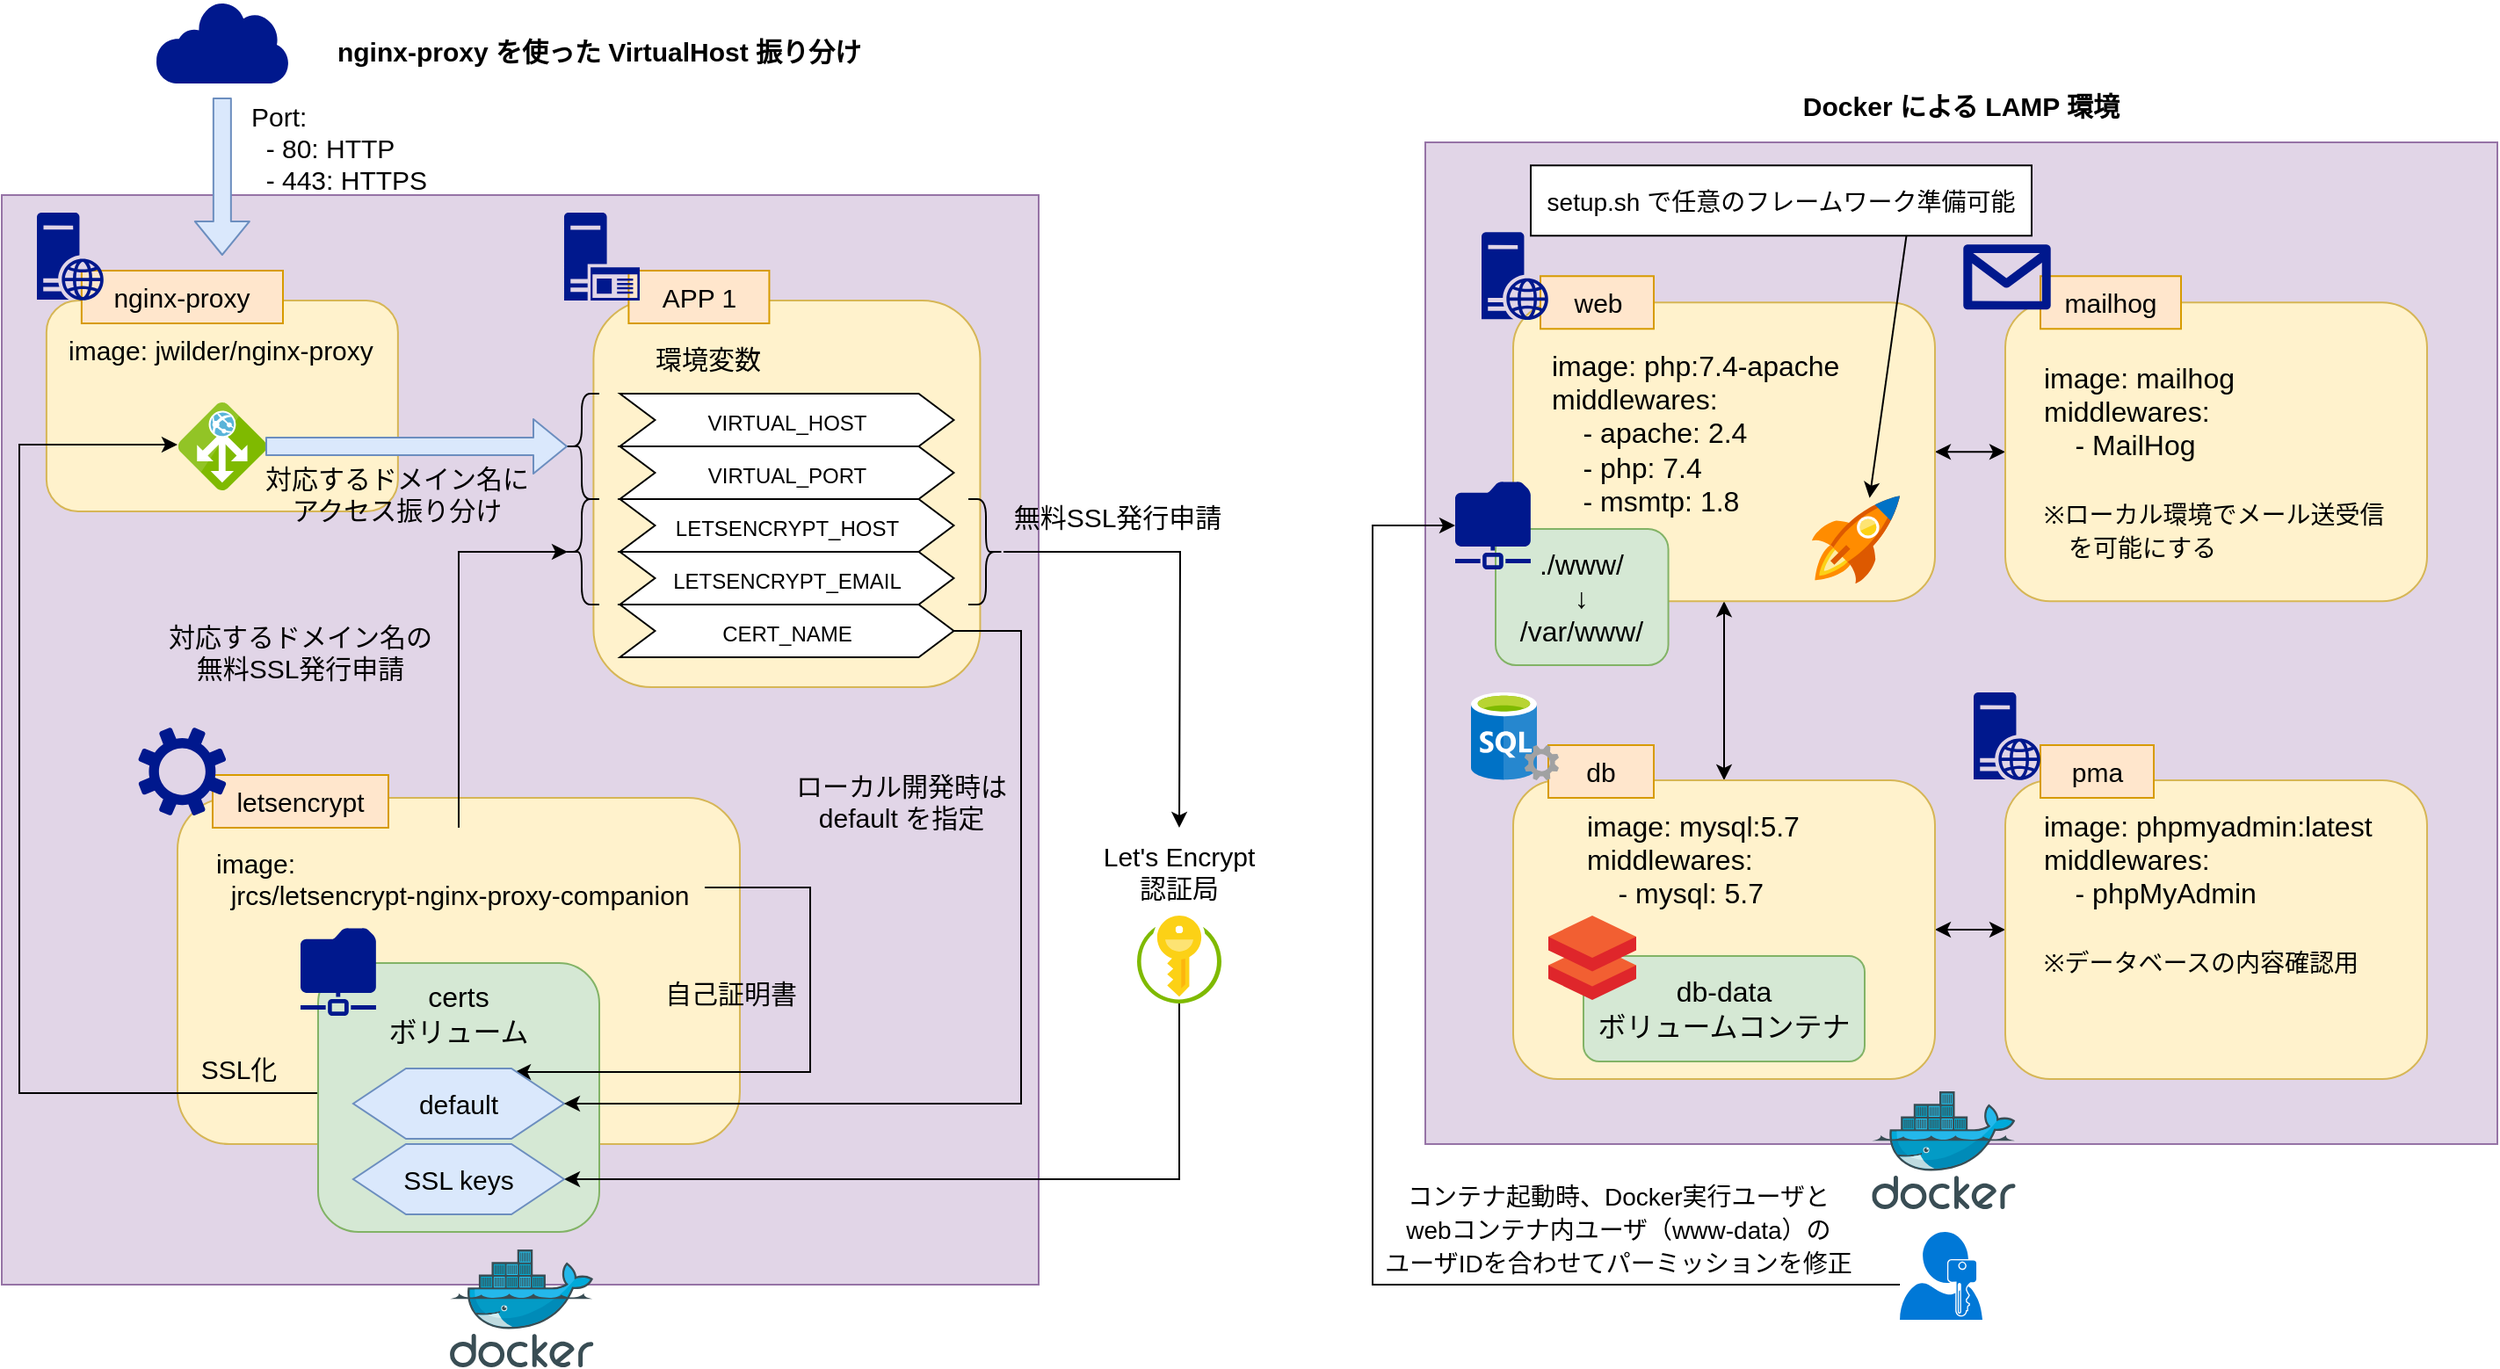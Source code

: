 <mxfile version="13.4.9">
    <diagram id="6hGFLwfOUW9BJ-s0fimq" name="Page-1">
        <mxGraphModel dx="1010" dy="783" grid="1" gridSize="10" guides="1" tooltips="1" connect="1" arrows="1" fold="1" page="1" pageScale="1" pageWidth="827" pageHeight="1169" math="0" shadow="0">
            <root>
                <mxCell id="0"/>
                <mxCell id="1" parent="0"/>
                <mxCell id="2" value="" style="rounded=0;whiteSpace=wrap;html=1;fontSize=15;align=center;fillColor=#e1d5e7;strokeColor=#9673a6;" vertex="1" parent="1">
                    <mxGeometry x="20" y="140" width="590" height="620" as="geometry"/>
                </mxCell>
                <mxCell id="3" value="" style="rounded=1;whiteSpace=wrap;html=1;fontSize=16;fillColor=#fff2cc;strokeColor=#d6b656;" vertex="1" parent="1">
                    <mxGeometry x="119.99" y="483" width="320" height="197" as="geometry"/>
                </mxCell>
                <mxCell id="4" value="" style="rounded=1;whiteSpace=wrap;html=1;fontSize=16;fillColor=#fff2cc;strokeColor=#d6b656;" vertex="1" parent="1">
                    <mxGeometry x="45.44" y="200" width="200" height="120" as="geometry"/>
                </mxCell>
                <mxCell id="5" value="" style="aspect=fixed;html=1;points=[];align=center;image;fontSize=12;image=img/lib/mscae/Docker.svg;" vertex="1" parent="1">
                    <mxGeometry x="275" y="740" width="81.71" height="67" as="geometry"/>
                </mxCell>
                <mxCell id="6" style="edgeStyle=orthogonalEdgeStyle;rounded=0;orthogonalLoop=1;jettySize=auto;html=1;exitX=0;exitY=0.5;exitDx=0;exitDy=0;entryX=-0.009;entryY=0.48;entryDx=0;entryDy=0;entryPerimeter=0;fontSize=15;" edge="1" parent="1" source="7" target="21">
                    <mxGeometry relative="1" as="geometry">
                        <Array as="points">
                            <mxPoint x="200" y="651"/>
                            <mxPoint x="30" y="651"/>
                            <mxPoint x="30" y="282"/>
                        </Array>
                    </mxGeometry>
                </mxCell>
                <mxCell id="7" value="" style="rounded=1;whiteSpace=wrap;html=1;fontSize=16;align=center;fillColor=#d5e8d4;strokeColor=#82b366;" vertex="1" parent="1">
                    <mxGeometry x="200" y="577" width="160" height="153" as="geometry"/>
                </mxCell>
                <mxCell id="8" style="edgeStyle=orthogonalEdgeStyle;rounded=0;orthogonalLoop=1;jettySize=auto;html=1;fontSize=15;entryX=0.767;entryY=0.05;entryDx=0;entryDy=0;entryPerimeter=0;" edge="1" parent="1" source="10" target="16">
                    <mxGeometry relative="1" as="geometry">
                        <Array as="points">
                            <mxPoint x="480" y="534"/>
                            <mxPoint x="480" y="639"/>
                        </Array>
                    </mxGeometry>
                </mxCell>
                <mxCell id="9" style="edgeStyle=orthogonalEdgeStyle;rounded=0;orthogonalLoop=1;jettySize=auto;html=1;entryX=0.1;entryY=0.5;entryDx=0;entryDy=0;entryPerimeter=0;fontSize=15;" edge="1" parent="1" source="10" target="37">
                    <mxGeometry relative="1" as="geometry">
                        <Array as="points">
                            <mxPoint x="280" y="343"/>
                        </Array>
                    </mxGeometry>
                </mxCell>
                <mxCell id="10" value="image:&lt;br&gt;&amp;nbsp; jrcs/letsencrypt-nginx-proxy-companion" style="text;html=1;strokeColor=none;fillColor=none;align=left;verticalAlign=middle;whiteSpace=wrap;rounded=0;fontSize=15;" vertex="1" parent="1">
                    <mxGeometry x="140" y="500" width="280" height="57" as="geometry"/>
                </mxCell>
                <mxCell id="11" value="" style="aspect=fixed;pointerEvents=1;shadow=0;dashed=0;html=1;strokeColor=none;labelPosition=center;verticalLabelPosition=bottom;verticalAlign=top;align=center;fillColor=#00188D;shape=mxgraph.mscae.enterprise.shared_folder;fontSize=15;" vertex="1" parent="1">
                    <mxGeometry x="190" y="557" width="43" height="50" as="geometry"/>
                </mxCell>
                <mxCell id="12" value="letsencrypt" style="rounded=0;whiteSpace=wrap;html=1;fontSize=15;align=center;fillColor=#ffe6cc;strokeColor=#d79b00;" vertex="1" parent="1">
                    <mxGeometry x="140" y="470" width="100" height="30" as="geometry"/>
                </mxCell>
                <mxCell id="13" style="edgeStyle=orthogonalEdgeStyle;rounded=0;orthogonalLoop=1;jettySize=auto;html=1;entryX=1;entryY=0.5;entryDx=0;entryDy=0;fontSize=15;" edge="1" parent="1" source="14" target="17">
                    <mxGeometry relative="1" as="geometry">
                        <Array as="points">
                            <mxPoint x="690" y="700"/>
                        </Array>
                    </mxGeometry>
                </mxCell>
                <mxCell id="14" value="" style="aspect=fixed;html=1;points=[];align=center;image;fontSize=12;image=img/lib/mscae/Key_Vaults.svg;" vertex="1" parent="1">
                    <mxGeometry x="666" y="550" width="48" height="50" as="geometry"/>
                </mxCell>
                <mxCell id="15" value="&lt;span style=&quot;font-size: 16px&quot;&gt;certs&lt;/span&gt;&lt;br style=&quot;font-size: 16px&quot;&gt;&lt;span style=&quot;font-size: 16px&quot;&gt;ボリューム&lt;/span&gt;" style="text;html=1;strokeColor=none;fillColor=none;align=center;verticalAlign=middle;whiteSpace=wrap;rounded=0;fontSize=15;" vertex="1" parent="1">
                    <mxGeometry x="235" y="584" width="90" height="43" as="geometry"/>
                </mxCell>
                <mxCell id="16" value="default" style="shape=hexagon;perimeter=hexagonPerimeter2;whiteSpace=wrap;html=1;fontSize=15;align=center;fillColor=#dae8fc;strokeColor=#6c8ebf;" vertex="1" parent="1">
                    <mxGeometry x="219.99" y="637" width="120" height="40" as="geometry"/>
                </mxCell>
                <mxCell id="17" value="SSL keys" style="shape=hexagon;perimeter=hexagonPerimeter2;whiteSpace=wrap;html=1;fontSize=15;align=center;fillColor=#dae8fc;strokeColor=#6c8ebf;" vertex="1" parent="1">
                    <mxGeometry x="219.99" y="680" width="120" height="40" as="geometry"/>
                </mxCell>
                <mxCell id="18" value="自己証明書" style="text;html=1;strokeColor=none;fillColor=none;align=center;verticalAlign=middle;whiteSpace=wrap;rounded=0;fontSize=15;" vertex="1" parent="1">
                    <mxGeometry x="390" y="584" width="90" height="20" as="geometry"/>
                </mxCell>
                <mxCell id="19" value="nginx-proxy" style="rounded=0;whiteSpace=wrap;html=1;fontSize=15;align=center;fillColor=#ffe6cc;strokeColor=#d79b00;" vertex="1" parent="1">
                    <mxGeometry x="65.44" y="183" width="114.56" height="30" as="geometry"/>
                </mxCell>
                <mxCell id="20" value="image: jwilder/nginx-proxy" style="text;html=1;strokeColor=none;fillColor=none;align=left;verticalAlign=middle;whiteSpace=wrap;rounded=0;fontSize=15;" vertex="1" parent="1">
                    <mxGeometry x="55.87" y="213" width="179.14" height="30" as="geometry"/>
                </mxCell>
                <mxCell id="21" value="" style="aspect=fixed;html=1;points=[];align=center;image;fontSize=12;image=img/lib/mscae/Application_Gateway.svg;" vertex="1" parent="1">
                    <mxGeometry x="120.44" y="258" width="50" height="50" as="geometry"/>
                </mxCell>
                <mxCell id="22" value="SSL化" style="text;html=1;strokeColor=none;fillColor=none;align=center;verticalAlign=middle;whiteSpace=wrap;rounded=0;fontSize=15;" vertex="1" parent="1">
                    <mxGeometry x="120.44" y="627" width="70.01" height="20" as="geometry"/>
                </mxCell>
                <mxCell id="23" value="" style="aspect=fixed;pointerEvents=1;shadow=0;dashed=0;html=1;strokeColor=none;labelPosition=center;verticalLabelPosition=bottom;verticalAlign=top;align=center;fillColor=#00188D;shape=mxgraph.mscae.enterprise.internet;fontSize=15;" vertex="1" parent="1">
                    <mxGeometry x="107.54" y="29.5" width="75.81" height="47" as="geometry"/>
                </mxCell>
                <mxCell id="24" value="" style="shape=flexArrow;endArrow=classic;html=1;fontSize=15;fillColor=#dae8fc;strokeColor=#6c8ebf;" edge="1" parent="1">
                    <mxGeometry width="50" height="50" relative="1" as="geometry">
                        <mxPoint x="145.43" y="84.5" as="sourcePoint"/>
                        <mxPoint x="145.43" y="174.5" as="targetPoint"/>
                    </mxGeometry>
                </mxCell>
                <mxCell id="25" value="&lt;div&gt;&lt;span&gt;Port:&lt;/span&gt;&lt;/div&gt;&lt;div&gt;&lt;span&gt;&amp;nbsp; - 80: HTTP&lt;/span&gt;&lt;/div&gt;&lt;div&gt;&lt;span&gt;&amp;nbsp; - 443: HTTPS&lt;/span&gt;&lt;/div&gt;" style="text;html=1;strokeColor=none;fillColor=none;align=left;verticalAlign=middle;whiteSpace=wrap;rounded=0;fontSize=15;" vertex="1" parent="1">
                    <mxGeometry x="160.44" y="83" width="120" height="60" as="geometry"/>
                </mxCell>
                <mxCell id="26" value="" style="rounded=1;whiteSpace=wrap;html=1;fontSize=16;fillColor=#fff2cc;strokeColor=#d6b656;" vertex="1" parent="1">
                    <mxGeometry x="356.71" y="200" width="220.01" height="220" as="geometry"/>
                </mxCell>
                <mxCell id="27" value="APP 1" style="rounded=0;whiteSpace=wrap;html=1;fontSize=15;align=center;fillColor=#ffe6cc;strokeColor=#d79b00;" vertex="1" parent="1">
                    <mxGeometry x="376.71" y="183" width="80" height="30" as="geometry"/>
                </mxCell>
                <mxCell id="28" value="&lt;font style=&quot;font-size: 12px&quot;&gt;VIRTUAL_HOST&lt;/font&gt;" style="shape=step;perimeter=stepPerimeter;whiteSpace=wrap;html=1;fixedSize=1;fontSize=15;align=center;" vertex="1" parent="1">
                    <mxGeometry x="371.72" y="253" width="190" height="30" as="geometry"/>
                </mxCell>
                <mxCell id="29" value="&lt;font style=&quot;font-size: 12px&quot;&gt;VIRTUAL_PORT&lt;/font&gt;" style="shape=step;perimeter=stepPerimeter;whiteSpace=wrap;html=1;fixedSize=1;fontSize=15;align=center;" vertex="1" parent="1">
                    <mxGeometry x="371.72" y="283" width="190" height="30" as="geometry"/>
                </mxCell>
                <mxCell id="30" value="&lt;font style=&quot;font-size: 12px&quot;&gt;LETSENCRYPT_HOST&lt;/font&gt;" style="shape=step;perimeter=stepPerimeter;whiteSpace=wrap;html=1;fixedSize=1;fontSize=15;align=center;" vertex="1" parent="1">
                    <mxGeometry x="371.72" y="313" width="190" height="30" as="geometry"/>
                </mxCell>
                <mxCell id="31" value="&lt;font style=&quot;font-size: 12px&quot;&gt;LETSENCRYPT_EMAIL&lt;/font&gt;" style="shape=step;perimeter=stepPerimeter;whiteSpace=wrap;html=1;fixedSize=1;fontSize=15;align=center;" vertex="1" parent="1">
                    <mxGeometry x="371.72" y="343" width="190" height="30" as="geometry"/>
                </mxCell>
                <mxCell id="32" style="edgeStyle=orthogonalEdgeStyle;rounded=0;orthogonalLoop=1;jettySize=auto;html=1;fontSize=15;entryX=1;entryY=0.5;entryDx=0;entryDy=0;" edge="1" parent="1" source="33" target="16">
                    <mxGeometry relative="1" as="geometry">
                        <mxPoint x="311" y="680" as="targetPoint"/>
                        <Array as="points">
                            <mxPoint x="600" y="388"/>
                            <mxPoint x="600" y="657"/>
                        </Array>
                    </mxGeometry>
                </mxCell>
                <mxCell id="33" value="&lt;font style=&quot;font-size: 12px&quot;&gt;CERT_NAME&lt;/font&gt;" style="shape=step;perimeter=stepPerimeter;whiteSpace=wrap;html=1;fixedSize=1;fontSize=15;align=center;" vertex="1" parent="1">
                    <mxGeometry x="371.72" y="373" width="190" height="30" as="geometry"/>
                </mxCell>
                <mxCell id="34" value="環境変数" style="text;html=1;strokeColor=none;fillColor=none;align=center;verticalAlign=middle;whiteSpace=wrap;rounded=0;fontSize=15;" vertex="1" parent="1">
                    <mxGeometry x="376.71" y="223" width="90" height="20" as="geometry"/>
                </mxCell>
                <mxCell id="35" value="" style="shape=curlyBracket;whiteSpace=wrap;html=1;rounded=1;fontSize=15;align=left;" vertex="1" parent="1">
                    <mxGeometry x="340" y="253" width="20" height="60" as="geometry"/>
                </mxCell>
                <mxCell id="36" value="対応するドメイン名にアクセス振り分け" style="text;html=1;strokeColor=none;fillColor=none;align=center;verticalAlign=middle;whiteSpace=wrap;rounded=0;fontSize=15;" vertex="1" parent="1">
                    <mxGeometry x="165.44" y="290" width="160.01" height="40" as="geometry"/>
                </mxCell>
                <mxCell id="37" value="" style="shape=curlyBracket;whiteSpace=wrap;html=1;rounded=1;fontSize=15;align=left;" vertex="1" parent="1">
                    <mxGeometry x="340" y="313" width="20" height="60" as="geometry"/>
                </mxCell>
                <mxCell id="38" value="対応するドメイン名の&lt;br&gt;無料SSL発行申請" style="text;html=1;strokeColor=none;fillColor=none;align=center;verticalAlign=middle;whiteSpace=wrap;rounded=0;fontSize=15;" vertex="1" parent="1">
                    <mxGeometry x="110.0" y="380" width="160.01" height="40" as="geometry"/>
                </mxCell>
                <mxCell id="39" style="edgeStyle=orthogonalEdgeStyle;rounded=0;orthogonalLoop=1;jettySize=auto;html=1;entryX=0.5;entryY=0;entryDx=0;entryDy=0;fontSize=15;" edge="1" parent="1" source="40">
                    <mxGeometry relative="1" as="geometry">
                        <mxPoint x="690" y="500" as="targetPoint"/>
                    </mxGeometry>
                </mxCell>
                <mxCell id="40" value="" style="shape=curlyBracket;whiteSpace=wrap;html=1;rounded=1;fontSize=15;align=left;flipV=1;flipH=1;" vertex="1" parent="1">
                    <mxGeometry x="570" y="313" width="20" height="60" as="geometry"/>
                </mxCell>
                <mxCell id="41" value="ローカル開発時は default を指定" style="text;html=1;strokeColor=none;fillColor=none;align=center;verticalAlign=middle;whiteSpace=wrap;rounded=0;fontSize=15;" vertex="1" parent="1">
                    <mxGeometry x="466.71" y="443" width="130" height="83" as="geometry"/>
                </mxCell>
                <mxCell id="42" value="無料SSL発行申請" style="text;html=1;strokeColor=none;fillColor=none;align=center;verticalAlign=middle;whiteSpace=wrap;rounded=0;fontSize=15;" vertex="1" parent="1">
                    <mxGeometry x="590" y="303" width="130" height="40" as="geometry"/>
                </mxCell>
                <mxCell id="43" value="" style="shape=flexArrow;endArrow=classic;html=1;fontSize=15;fillColor=#dae8fc;strokeColor=#6c8ebf;entryX=0.1;entryY=0.5;entryDx=0;entryDy=0;entryPerimeter=0;" edge="1" parent="1" target="35">
                    <mxGeometry width="50" height="50" relative="1" as="geometry">
                        <mxPoint x="170" y="283" as="sourcePoint"/>
                        <mxPoint x="211.0" y="373" as="targetPoint"/>
                    </mxGeometry>
                </mxCell>
                <mxCell id="44" value="" style="aspect=fixed;pointerEvents=1;shadow=0;dashed=0;html=1;strokeColor=none;labelPosition=center;verticalLabelPosition=bottom;verticalAlign=top;align=center;fillColor=#00188D;shape=mxgraph.mscae.enterprise.web_server;fontSize=15;fontColor=#FFFFFF;" vertex="1" parent="1">
                    <mxGeometry x="40" y="150" width="38" height="50" as="geometry"/>
                </mxCell>
                <mxCell id="45" value="" style="aspect=fixed;pointerEvents=1;shadow=0;dashed=0;html=1;strokeColor=none;labelPosition=center;verticalLabelPosition=bottom;verticalAlign=top;align=center;fillColor=#00188D;shape=mxgraph.mscae.enterprise.settings;fontSize=15;fontColor=#FFFFFF;" vertex="1" parent="1">
                    <mxGeometry x="97.72" y="443" width="50" height="50" as="geometry"/>
                </mxCell>
                <mxCell id="46" value="" style="aspect=fixed;pointerEvents=1;shadow=0;dashed=0;html=1;strokeColor=none;labelPosition=center;verticalLabelPosition=bottom;verticalAlign=top;align=center;fillColor=#00188D;shape=mxgraph.mscae.enterprise.application_server2;fontSize=15;fontColor=#FFFFFF;" vertex="1" parent="1">
                    <mxGeometry x="339.99" y="150" width="43" height="50" as="geometry"/>
                </mxCell>
                <mxCell id="47" value="nginx-proxy を使った VirtualHost 振り分け" style="text;html=1;strokeColor=none;fillColor=none;align=center;verticalAlign=middle;whiteSpace=wrap;rounded=0;fontSize=15;fontStyle=1" vertex="1" parent="1">
                    <mxGeometry x="200" y="39.5" width="320" height="37" as="geometry"/>
                </mxCell>
                <mxCell id="48" value="Let's Encrypt&lt;br&gt;認証局" style="text;html=1;strokeColor=none;fillColor=none;align=center;verticalAlign=middle;whiteSpace=wrap;rounded=0;fontSize=15;" vertex="1" parent="1">
                    <mxGeometry x="610" y="500" width="160" height="50" as="geometry"/>
                </mxCell>
                <mxCell id="49" value="" style="rounded=0;whiteSpace=wrap;html=1;fontSize=15;align=center;fillColor=#e1d5e7;strokeColor=#9673a6;" vertex="1" parent="1">
                    <mxGeometry x="830" y="110" width="610" height="570" as="geometry"/>
                </mxCell>
                <mxCell id="51" style="edgeStyle=orthogonalEdgeStyle;rounded=0;orthogonalLoop=1;jettySize=auto;html=1;entryX=0.5;entryY=0;entryDx=0;entryDy=0;startArrow=classic;startFill=1;" edge="1" parent="1" source="53" target="59">
                    <mxGeometry relative="1" as="geometry"/>
                </mxCell>
                <mxCell id="52" style="edgeStyle=orthogonalEdgeStyle;rounded=0;orthogonalLoop=1;jettySize=auto;html=1;entryX=0;entryY=0.5;entryDx=0;entryDy=0;startArrow=classic;startFill=1;" edge="1" parent="1" source="53" target="65">
                    <mxGeometry relative="1" as="geometry"/>
                </mxCell>
                <mxCell id="53" value="" style="rounded=1;whiteSpace=wrap;html=1;fontSize=16;fillColor=#fff2cc;strokeColor=#d6b656;" vertex="1" parent="1">
                    <mxGeometry x="880" y="201.13" width="240" height="170" as="geometry"/>
                </mxCell>
                <mxCell id="54" value="image: php:7.4-apache&lt;br&gt;middlewares:&lt;br&gt;&amp;nbsp; &amp;nbsp; - apache: 2.4&lt;br&gt;&amp;nbsp; &amp;nbsp; - php: 7.4&lt;br&gt;&amp;nbsp; &amp;nbsp; - msmtp: 1.8" style="text;html=1;strokeColor=none;fillColor=none;align=left;verticalAlign=top;whiteSpace=wrap;rounded=0;fontSize=16;" vertex="1" parent="1">
                    <mxGeometry x="900" y="221.13" width="200" height="117" as="geometry"/>
                </mxCell>
                <mxCell id="56" value="" style="endArrow=classic;html=1;fontSize=16;exitX=0.75;exitY=1;exitDx=0;exitDy=0;entryX=0.656;entryY=0.024;entryDx=0;entryDy=0;entryPerimeter=0;" edge="1" parent="1" target="81" source="57">
                    <mxGeometry width="50" height="50" relative="1" as="geometry">
                        <mxPoint x="1090" y="128.13" as="sourcePoint"/>
                        <mxPoint x="1069.153" y="306.13" as="targetPoint"/>
                    </mxGeometry>
                </mxCell>
                <mxCell id="57" value="&lt;font style=&quot;font-size: 14px&quot;&gt;setup.sh で任意のフレームワーク準備可能&lt;/font&gt;" style="text;html=1;align=center;verticalAlign=middle;whiteSpace=wrap;rounded=0;fontSize=16;fillColor=#ffffff;strokeColor=#000000;" vertex="1" parent="1">
                    <mxGeometry x="890" y="123.13" width="285" height="40" as="geometry"/>
                </mxCell>
                <mxCell id="58" style="edgeStyle=orthogonalEdgeStyle;rounded=0;orthogonalLoop=1;jettySize=auto;html=1;entryX=0;entryY=0.5;entryDx=0;entryDy=0;startArrow=classic;startFill=1;fontSize=16;" edge="1" parent="1" source="59" target="62">
                    <mxGeometry relative="1" as="geometry"/>
                </mxCell>
                <mxCell id="59" value="" style="rounded=1;whiteSpace=wrap;html=1;fontSize=16;fillColor=#fff2cc;strokeColor=#d6b656;" vertex="1" parent="1">
                    <mxGeometry x="880" y="473" width="240" height="170" as="geometry"/>
                </mxCell>
                <mxCell id="60" value="image: mysql:5.7&lt;br&gt;middlewares:&lt;br&gt;&amp;nbsp; &amp;nbsp; - mysql: 5.7" style="text;html=1;strokeColor=none;fillColor=none;align=left;verticalAlign=top;whiteSpace=wrap;rounded=0;fontSize=16;" vertex="1" parent="1">
                    <mxGeometry x="920" y="483" width="160" height="90" as="geometry"/>
                </mxCell>
                <mxCell id="61" value="db-data&lt;br&gt;ボリュームコンテナ" style="rounded=1;whiteSpace=wrap;html=1;fontSize=16;align=center;fillColor=#d5e8d4;strokeColor=#82b366;" vertex="1" parent="1">
                    <mxGeometry x="920" y="573" width="160" height="60" as="geometry"/>
                </mxCell>
                <mxCell id="62" value="" style="rounded=1;whiteSpace=wrap;html=1;fontSize=16;fillColor=#fff2cc;strokeColor=#d6b656;" vertex="1" parent="1">
                    <mxGeometry x="1160" y="473" width="240" height="170" as="geometry"/>
                </mxCell>
                <mxCell id="63" value="image: phpmyadmin:latest&lt;br&gt;middlewares:&lt;br&gt;&amp;nbsp; &amp;nbsp; - phpMyAdmin&lt;br&gt;&lt;br&gt;&lt;font style=&quot;font-size: 14px&quot;&gt;※データベースの内容確認用&lt;/font&gt;" style="text;html=1;strokeColor=none;fillColor=none;align=left;verticalAlign=top;whiteSpace=wrap;rounded=0;fontSize=16;" vertex="1" parent="1">
                    <mxGeometry x="1180" y="483" width="200" height="110" as="geometry"/>
                </mxCell>
                <mxCell id="64" value="&lt;span style=&quot;font-size: 14px&quot;&gt;コンテナ起動時、Docker実行ユーザと&lt;br&gt;webコンテナ内ユーザ（www-data）の&lt;br&gt;ユーザIDを合わせてパーミッションを修正&lt;br&gt;&lt;/span&gt;" style="text;html=1;strokeColor=none;fillColor=none;align=center;verticalAlign=middle;whiteSpace=wrap;rounded=0;fontSize=16;" vertex="1" parent="1">
                    <mxGeometry x="800" y="693" width="280" height="70" as="geometry"/>
                </mxCell>
                <mxCell id="65" value="" style="rounded=1;whiteSpace=wrap;html=1;fontSize=16;fillColor=#fff2cc;strokeColor=#d6b656;" vertex="1" parent="1">
                    <mxGeometry x="1160" y="201.13" width="240" height="170" as="geometry"/>
                </mxCell>
                <mxCell id="66" value="image: mailhog&lt;br&gt;middlewares:&lt;br&gt;&amp;nbsp; &amp;nbsp; - MailHog&lt;br&gt;&lt;br&gt;&lt;font style=&quot;font-size: 14px&quot;&gt;※ローカル環境でメール送受信&lt;br&gt;　を可能にする&lt;/font&gt;" style="text;html=1;strokeColor=none;fillColor=none;align=left;verticalAlign=top;whiteSpace=wrap;rounded=0;fontSize=16;" vertex="1" parent="1">
                    <mxGeometry x="1180" y="228.13" width="200" height="133" as="geometry"/>
                </mxCell>
                <mxCell id="67" value="" style="aspect=fixed;html=1;points=[];align=center;image;fontSize=12;image=img/lib/mscae/Databricks.svg;" vertex="1" parent="1">
                    <mxGeometry x="900" y="550" width="50" height="48" as="geometry"/>
                </mxCell>
                <mxCell id="69" value="web" style="rounded=0;whiteSpace=wrap;html=1;fontSize=15;align=center;fillColor=#ffe6cc;strokeColor=#d79b00;" vertex="1" parent="1">
                    <mxGeometry x="895.5" y="186.13" width="64.5" height="30" as="geometry"/>
                </mxCell>
                <mxCell id="70" value="" style="aspect=fixed;pointerEvents=1;shadow=0;dashed=0;html=1;strokeColor=none;labelPosition=center;verticalLabelPosition=bottom;verticalAlign=top;align=center;fillColor=#00188D;shape=mxgraph.mscae.enterprise.web_server;fontSize=15;fontColor=#FFFFFF;" vertex="1" parent="1">
                    <mxGeometry x="862" y="161.13" width="38" height="50" as="geometry"/>
                </mxCell>
                <mxCell id="71" value="db" style="rounded=0;whiteSpace=wrap;html=1;fontSize=15;align=center;fillColor=#ffe6cc;strokeColor=#d79b00;" vertex="1" parent="1">
                    <mxGeometry x="900" y="453" width="60" height="30" as="geometry"/>
                </mxCell>
                <mxCell id="72" value="pma" style="rounded=0;whiteSpace=wrap;html=1;fontSize=15;align=center;fillColor=#ffe6cc;strokeColor=#d79b00;" vertex="1" parent="1">
                    <mxGeometry x="1180" y="453" width="64.5" height="30" as="geometry"/>
                </mxCell>
                <mxCell id="73" value="" style="aspect=fixed;pointerEvents=1;shadow=0;dashed=0;html=1;strokeColor=none;labelPosition=center;verticalLabelPosition=bottom;verticalAlign=top;align=center;fillColor=#00188D;shape=mxgraph.mscae.enterprise.web_server;fontSize=15;fontColor=#FFFFFF;" vertex="1" parent="1">
                    <mxGeometry x="1142" y="423" width="38" height="50" as="geometry"/>
                </mxCell>
                <mxCell id="74" value="mailhog" style="rounded=0;whiteSpace=wrap;html=1;fontSize=15;align=center;fillColor=#ffe6cc;strokeColor=#d79b00;" vertex="1" parent="1">
                    <mxGeometry x="1180" y="186.13" width="80" height="30" as="geometry"/>
                </mxCell>
                <mxCell id="75" value="" style="aspect=fixed;html=1;points=[];align=center;image;fontSize=12;image=img/lib/mscae/SQL_Servers.svg;" vertex="1" parent="1">
                    <mxGeometry x="856" y="423" width="50" height="50" as="geometry"/>
                </mxCell>
                <mxCell id="76" value="" style="aspect=fixed;pointerEvents=1;shadow=0;dashed=0;html=1;strokeColor=none;labelPosition=center;verticalLabelPosition=bottom;verticalAlign=top;align=center;fillColor=#00188D;shape=mxgraph.azure.message2;fontSize=15;fontColor=#FFFFFF;" vertex="1" parent="1">
                    <mxGeometry x="1136" y="168.13" width="50" height="37" as="geometry"/>
                </mxCell>
                <mxCell id="77" value="" style="aspect=fixed;html=1;points=[];align=center;image;fontSize=12;image=img/lib/mscae/Docker.svg;" vertex="1" parent="1">
                    <mxGeometry x="1084.14" y="650" width="81.71" height="67" as="geometry"/>
                </mxCell>
                <mxCell id="78" style="edgeStyle=orthogonalEdgeStyle;rounded=0;orthogonalLoop=1;jettySize=auto;html=1;entryX=0;entryY=0.5;entryDx=0;entryDy=0;fontSize=15;fontColor=#FFFFFF;entryPerimeter=0;" edge="1" parent="1" source="79" target="83">
                    <mxGeometry relative="1" as="geometry">
                        <Array as="points">
                            <mxPoint x="800" y="760"/>
                            <mxPoint x="800" y="328"/>
                        </Array>
                    </mxGeometry>
                </mxCell>
                <mxCell id="79" value="" style="aspect=fixed;pointerEvents=1;shadow=0;dashed=0;html=1;strokeColor=none;labelPosition=center;verticalLabelPosition=bottom;verticalAlign=top;align=center;shape=mxgraph.mscae.enterprise.user_permissions;fillColor=#0078D7;fontSize=15;fontColor=#FFFFFF;" vertex="1" parent="1">
                    <mxGeometry x="1100" y="730" width="47" height="50" as="geometry"/>
                </mxCell>
                <mxCell id="81" value="" style="aspect=fixed;html=1;points=[];align=center;image;fontSize=12;image=img/lib/mscae/Quick_Start_Center.svg;" vertex="1" parent="1">
                    <mxGeometry x="1050" y="311.13" width="50" height="50" as="geometry"/>
                </mxCell>
                <mxCell id="82" value="./www/&lt;br&gt;↓&lt;br&gt;/var/www/" style="rounded=1;whiteSpace=wrap;html=1;fontSize=16;align=center;fillColor=#d5e8d4;strokeColor=#82b366;" vertex="1" parent="1">
                    <mxGeometry x="870" y="330" width="98.28" height="77.5" as="geometry"/>
                </mxCell>
                <mxCell id="83" value="" style="aspect=fixed;pointerEvents=1;shadow=0;dashed=0;html=1;strokeColor=none;labelPosition=center;verticalLabelPosition=bottom;verticalAlign=top;align=center;fillColor=#00188D;shape=mxgraph.mscae.enterprise.shared_folder;fontSize=15;" vertex="1" parent="1">
                    <mxGeometry x="847" y="303" width="43" height="50" as="geometry"/>
                </mxCell>
                <mxCell id="84" value="Docker による LAMP 環境" style="text;html=1;strokeColor=none;fillColor=none;align=center;verticalAlign=middle;whiteSpace=wrap;rounded=0;fontSize=15;fontStyle=1" vertex="1" parent="1">
                    <mxGeometry x="1015" y="70" width="240" height="37" as="geometry"/>
                </mxCell>
            </root>
        </mxGraphModel>
    </diagram>
</mxfile>